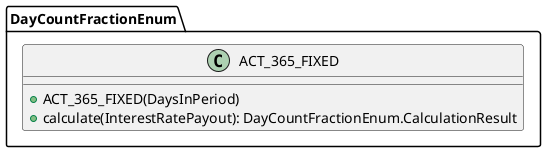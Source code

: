 @startuml

    class DayCountFractionEnum.ACT_365_FIXED [[DayCountFractionEnum.ACT_365_FIXED.html]] {
        +ACT_365_FIXED(DaysInPeriod)
        +calculate(InterestRatePayout): DayCountFractionEnum.CalculationResult
    }

@enduml
